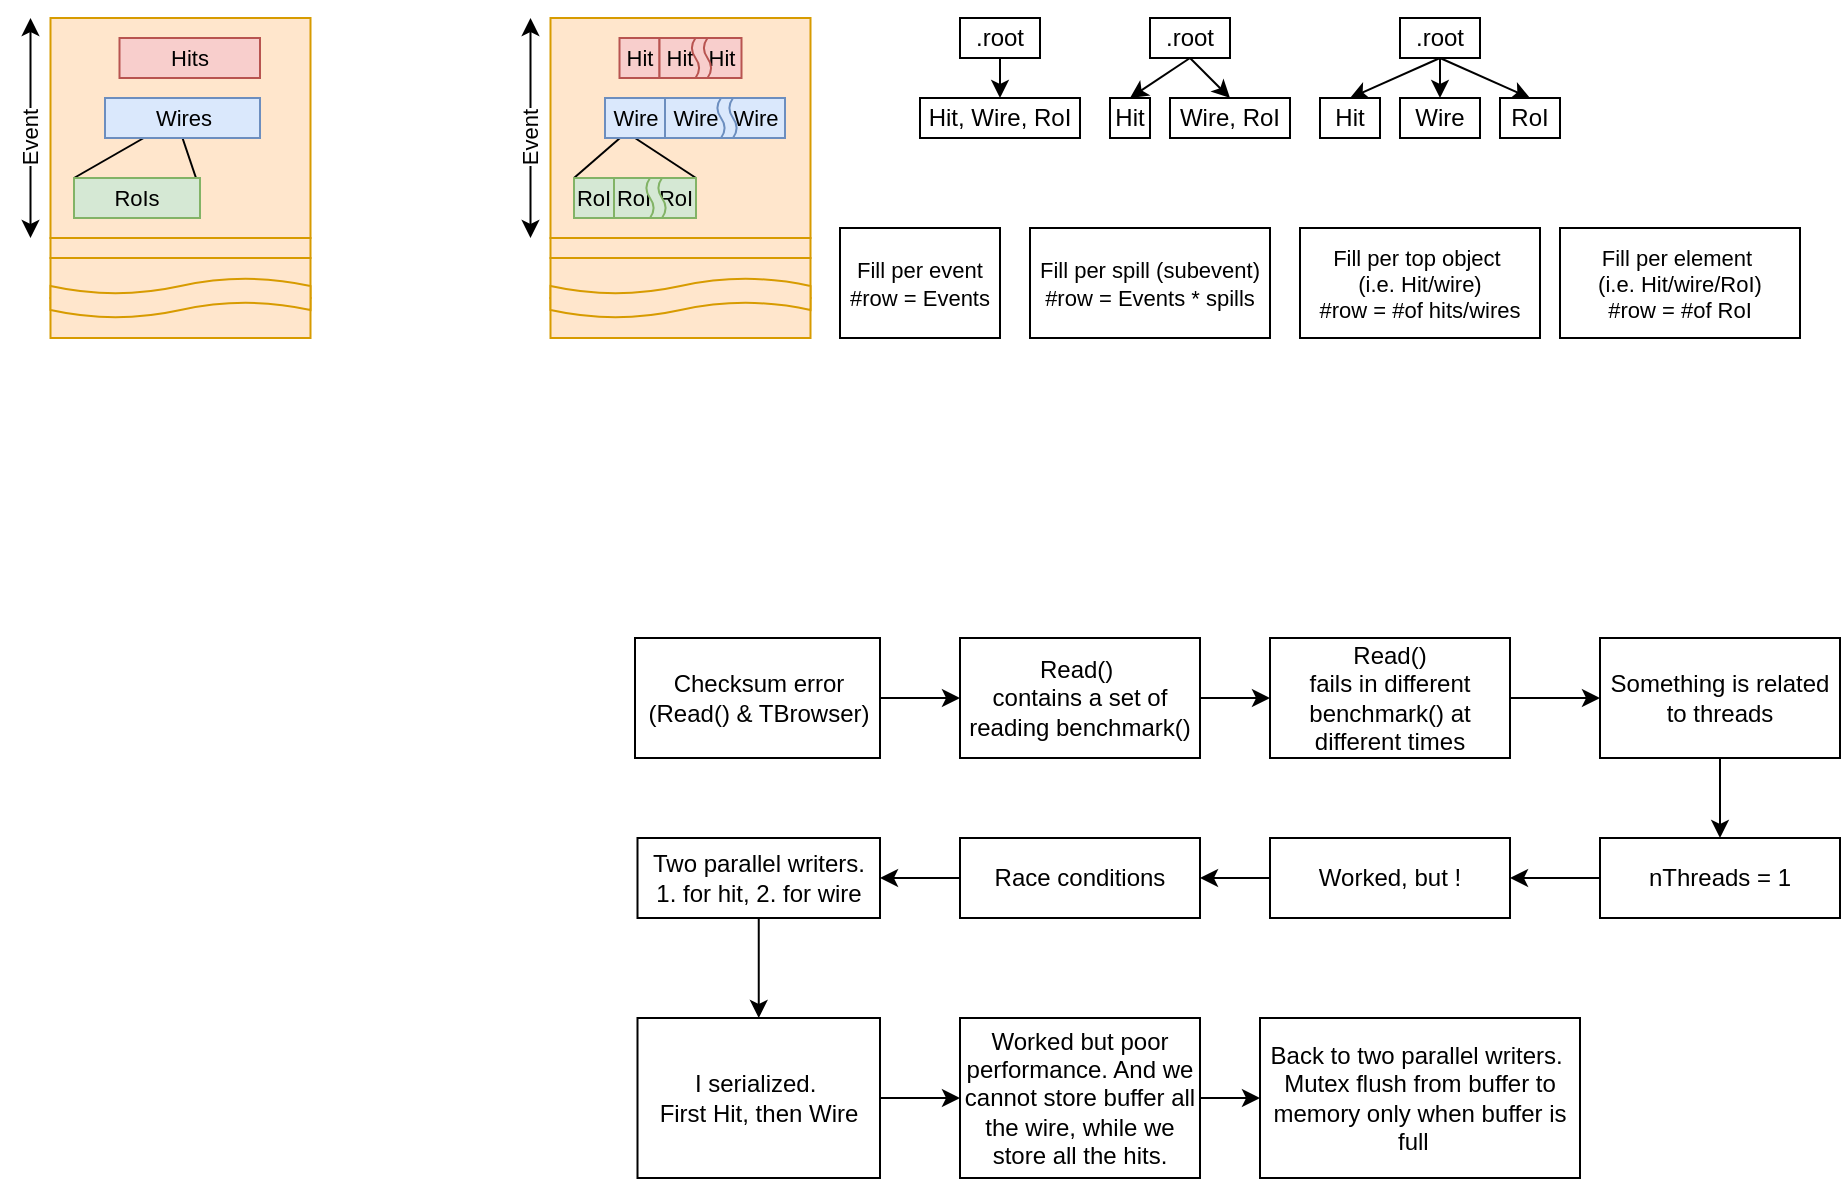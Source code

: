 <mxfile version="28.0.7">
  <diagram name="Page-1" id="xkNe2h_N8L9seh0C76Gd">
    <mxGraphModel dx="1971" dy="753" grid="1" gridSize="10" guides="1" tooltips="1" connect="1" arrows="1" fold="1" page="1" pageScale="1" pageWidth="850" pageHeight="1100" math="0" shadow="0">
      <root>
        <mxCell id="0" />
        <mxCell id="1" parent="0" />
        <mxCell id="oCpw31I66OZ9NewX3ntB-3" style="edgeStyle=orthogonalEdgeStyle;rounded=0;orthogonalLoop=1;jettySize=auto;html=1;exitX=0.5;exitY=1;exitDx=0;exitDy=0;entryX=0.5;entryY=0;entryDx=0;entryDy=0;" parent="1" source="oCpw31I66OZ9NewX3ntB-1" target="oCpw31I66OZ9NewX3ntB-2" edge="1">
          <mxGeometry relative="1" as="geometry" />
        </mxCell>
        <mxCell id="oCpw31I66OZ9NewX3ntB-1" value=".root" style="rounded=0;whiteSpace=wrap;html=1;" parent="1" vertex="1">
          <mxGeometry x="330" y="290" width="40" height="20" as="geometry" />
        </mxCell>
        <mxCell id="oCpw31I66OZ9NewX3ntB-2" value="Hit, Wire, RoI" style="rounded=0;whiteSpace=wrap;html=1;" parent="1" vertex="1">
          <mxGeometry x="310" y="330" width="80" height="20" as="geometry" />
        </mxCell>
        <mxCell id="oCpw31I66OZ9NewX3ntB-4" style="rounded=0;orthogonalLoop=1;jettySize=auto;html=1;exitX=0.5;exitY=1;exitDx=0;exitDy=0;entryX=0.5;entryY=0;entryDx=0;entryDy=0;" parent="1" source="oCpw31I66OZ9NewX3ntB-5" target="oCpw31I66OZ9NewX3ntB-6" edge="1">
          <mxGeometry relative="1" as="geometry" />
        </mxCell>
        <mxCell id="oCpw31I66OZ9NewX3ntB-8" style="edgeStyle=none;shape=connector;rounded=0;orthogonalLoop=1;jettySize=auto;html=1;exitX=0.5;exitY=1;exitDx=0;exitDy=0;entryX=0.5;entryY=0;entryDx=0;entryDy=0;strokeColor=default;align=center;verticalAlign=middle;fontFamily=Helvetica;fontSize=11;fontColor=default;labelBackgroundColor=default;endArrow=classic;" parent="1" source="oCpw31I66OZ9NewX3ntB-5" target="oCpw31I66OZ9NewX3ntB-7" edge="1">
          <mxGeometry relative="1" as="geometry" />
        </mxCell>
        <mxCell id="oCpw31I66OZ9NewX3ntB-5" value=".root" style="rounded=0;whiteSpace=wrap;html=1;" parent="1" vertex="1">
          <mxGeometry x="425" y="290" width="40" height="20" as="geometry" />
        </mxCell>
        <mxCell id="oCpw31I66OZ9NewX3ntB-6" value="Hit" style="rounded=0;whiteSpace=wrap;html=1;" parent="1" vertex="1">
          <mxGeometry x="405" y="330" width="20" height="20" as="geometry" />
        </mxCell>
        <mxCell id="oCpw31I66OZ9NewX3ntB-7" value="Wire, RoI" style="rounded=0;whiteSpace=wrap;html=1;" parent="1" vertex="1">
          <mxGeometry x="435" y="330" width="60" height="20" as="geometry" />
        </mxCell>
        <mxCell id="oCpw31I66OZ9NewX3ntB-9" style="rounded=0;orthogonalLoop=1;jettySize=auto;html=1;exitX=0.5;exitY=1;exitDx=0;exitDy=0;entryX=0.5;entryY=0;entryDx=0;entryDy=0;" parent="1" source="oCpw31I66OZ9NewX3ntB-11" target="oCpw31I66OZ9NewX3ntB-12" edge="1">
          <mxGeometry relative="1" as="geometry" />
        </mxCell>
        <mxCell id="oCpw31I66OZ9NewX3ntB-10" style="edgeStyle=none;shape=connector;rounded=0;orthogonalLoop=1;jettySize=auto;html=1;exitX=0.5;exitY=1;exitDx=0;exitDy=0;entryX=0.5;entryY=0;entryDx=0;entryDy=0;strokeColor=default;align=center;verticalAlign=middle;fontFamily=Helvetica;fontSize=11;fontColor=default;labelBackgroundColor=default;endArrow=classic;" parent="1" source="oCpw31I66OZ9NewX3ntB-11" target="oCpw31I66OZ9NewX3ntB-13" edge="1">
          <mxGeometry relative="1" as="geometry" />
        </mxCell>
        <mxCell id="oCpw31I66OZ9NewX3ntB-15" style="edgeStyle=none;shape=connector;rounded=0;orthogonalLoop=1;jettySize=auto;html=1;exitX=0.5;exitY=1;exitDx=0;exitDy=0;entryX=0.5;entryY=0;entryDx=0;entryDy=0;strokeColor=default;align=center;verticalAlign=middle;fontFamily=Helvetica;fontSize=11;fontColor=default;labelBackgroundColor=default;endArrow=classic;" parent="1" source="oCpw31I66OZ9NewX3ntB-11" target="oCpw31I66OZ9NewX3ntB-14" edge="1">
          <mxGeometry relative="1" as="geometry" />
        </mxCell>
        <mxCell id="oCpw31I66OZ9NewX3ntB-11" value=".root" style="rounded=0;whiteSpace=wrap;html=1;" parent="1" vertex="1">
          <mxGeometry x="550" y="290" width="40" height="20" as="geometry" />
        </mxCell>
        <mxCell id="oCpw31I66OZ9NewX3ntB-12" value="Hit" style="rounded=0;whiteSpace=wrap;html=1;" parent="1" vertex="1">
          <mxGeometry x="510" y="330" width="30" height="20" as="geometry" />
        </mxCell>
        <mxCell id="oCpw31I66OZ9NewX3ntB-13" value="Wire" style="rounded=0;whiteSpace=wrap;html=1;" parent="1" vertex="1">
          <mxGeometry x="550" y="330" width="40" height="20" as="geometry" />
        </mxCell>
        <mxCell id="oCpw31I66OZ9NewX3ntB-14" value="RoI" style="rounded=0;whiteSpace=wrap;html=1;" parent="1" vertex="1">
          <mxGeometry x="600" y="330" width="30" height="20" as="geometry" />
        </mxCell>
        <mxCell id="oCpw31I66OZ9NewX3ntB-16" value="" style="rounded=0;whiteSpace=wrap;html=1;fontFamily=Helvetica;fontSize=11;labelBackgroundColor=default;fillColor=#ffe6cc;strokeColor=#d79b00;" parent="1" vertex="1">
          <mxGeometry x="125.25" y="290" width="130" height="110" as="geometry" />
        </mxCell>
        <mxCell id="oCpw31I66OZ9NewX3ntB-17" value="Hit" style="rounded=0;whiteSpace=wrap;html=1;fontFamily=Helvetica;fontSize=11;labelBackgroundColor=none;fillColor=#f8cecc;strokeColor=#b85450;" parent="1" vertex="1">
          <mxGeometry x="159.75" y="300" width="20" height="20" as="geometry" />
        </mxCell>
        <mxCell id="oCpw31I66OZ9NewX3ntB-19" value="Hit" style="rounded=0;whiteSpace=wrap;html=1;fontFamily=Helvetica;fontSize=11;labelBackgroundColor=none;fillColor=#f8cecc;strokeColor=#b85450;" parent="1" vertex="1">
          <mxGeometry x="179.75" y="300" width="20" height="20" as="geometry" />
        </mxCell>
        <mxCell id="oCpw31I66OZ9NewX3ntB-20" value="Hit" style="rounded=0;whiteSpace=wrap;html=1;fontFamily=Helvetica;fontSize=11;labelBackgroundColor=none;fillColor=#f8cecc;strokeColor=#b85450;" parent="1" vertex="1">
          <mxGeometry x="200.75" y="300" width="20" height="20" as="geometry" />
        </mxCell>
        <mxCell id="oCpw31I66OZ9NewX3ntB-21" value="" style="shape=tape;whiteSpace=wrap;html=1;fontFamily=Helvetica;fontSize=11;labelBackgroundColor=default;rotation=-90;fillColor=#f8cecc;strokeColor=#b85450;" parent="1" vertex="1">
          <mxGeometry x="190.75" y="305" width="20" height="10" as="geometry" />
        </mxCell>
        <mxCell id="oCpw31I66OZ9NewX3ntB-32" style="edgeStyle=none;shape=connector;rounded=0;orthogonalLoop=1;jettySize=auto;html=1;exitX=0.25;exitY=1;exitDx=0;exitDy=0;entryX=0;entryY=0;entryDx=0;entryDy=0;strokeColor=default;align=center;verticalAlign=middle;fontFamily=Helvetica;fontSize=11;fontColor=default;labelBackgroundColor=default;endArrow=none;endFill=0;" parent="1" source="oCpw31I66OZ9NewX3ntB-22" target="oCpw31I66OZ9NewX3ntB-27" edge="1">
          <mxGeometry relative="1" as="geometry" />
        </mxCell>
        <mxCell id="oCpw31I66OZ9NewX3ntB-33" style="edgeStyle=none;shape=connector;rounded=0;orthogonalLoop=1;jettySize=auto;html=1;exitX=0.5;exitY=1;exitDx=0;exitDy=0;entryX=1;entryY=0;entryDx=0;entryDy=0;strokeColor=default;align=center;verticalAlign=middle;fontFamily=Helvetica;fontSize=11;fontColor=default;labelBackgroundColor=default;endArrow=none;endFill=0;" parent="1" source="oCpw31I66OZ9NewX3ntB-22" target="oCpw31I66OZ9NewX3ntB-29" edge="1">
          <mxGeometry relative="1" as="geometry" />
        </mxCell>
        <mxCell id="oCpw31I66OZ9NewX3ntB-22" value="Wire" style="rounded=0;whiteSpace=wrap;html=1;fontFamily=Helvetica;fontSize=11;labelBackgroundColor=none;fillColor=#dae8fc;strokeColor=#6c8ebf;" parent="1" vertex="1">
          <mxGeometry x="152.5" y="330" width="30" height="20" as="geometry" />
        </mxCell>
        <mxCell id="oCpw31I66OZ9NewX3ntB-23" value="Wire" style="rounded=0;whiteSpace=wrap;html=1;fontFamily=Helvetica;fontSize=11;labelBackgroundColor=none;fillColor=#dae8fc;strokeColor=#6c8ebf;" parent="1" vertex="1">
          <mxGeometry x="182.5" y="330" width="30" height="20" as="geometry" />
        </mxCell>
        <mxCell id="oCpw31I66OZ9NewX3ntB-24" value="Wire" style="rounded=0;whiteSpace=wrap;html=1;fontFamily=Helvetica;fontSize=11;labelBackgroundColor=none;fillColor=#dae8fc;strokeColor=#6c8ebf;" parent="1" vertex="1">
          <mxGeometry x="212.5" y="330" width="30" height="20" as="geometry" />
        </mxCell>
        <mxCell id="oCpw31I66OZ9NewX3ntB-25" value="" style="shape=tape;whiteSpace=wrap;html=1;fontFamily=Helvetica;fontSize=11;labelBackgroundColor=default;rotation=-90;fillColor=#dae8fc;strokeColor=#6c8ebf;" parent="1" vertex="1">
          <mxGeometry x="203.5" y="335" width="20" height="10" as="geometry" />
        </mxCell>
        <mxCell id="oCpw31I66OZ9NewX3ntB-27" value="RoI" style="rounded=0;whiteSpace=wrap;html=1;fontFamily=Helvetica;fontSize=11;labelBackgroundColor=none;fillColor=#d5e8d4;strokeColor=#82b366;" parent="1" vertex="1">
          <mxGeometry x="137" y="370" width="20" height="20" as="geometry" />
        </mxCell>
        <mxCell id="oCpw31I66OZ9NewX3ntB-28" value="RoI" style="rounded=0;whiteSpace=wrap;html=1;fontFamily=Helvetica;fontSize=11;labelBackgroundColor=none;fillColor=#d5e8d4;strokeColor=#82b366;" parent="1" vertex="1">
          <mxGeometry x="157" y="370" width="20" height="20" as="geometry" />
        </mxCell>
        <mxCell id="oCpw31I66OZ9NewX3ntB-29" value="RoI" style="rounded=0;whiteSpace=wrap;html=1;fontFamily=Helvetica;fontSize=11;labelBackgroundColor=none;fillColor=#d5e8d4;strokeColor=#82b366;" parent="1" vertex="1">
          <mxGeometry x="178" y="370" width="20" height="20" as="geometry" />
        </mxCell>
        <mxCell id="oCpw31I66OZ9NewX3ntB-30" value="" style="shape=tape;whiteSpace=wrap;html=1;fontFamily=Helvetica;fontSize=11;labelBackgroundColor=default;rotation=-90;fillColor=#d5e8d4;strokeColor=#82b366;" parent="1" vertex="1">
          <mxGeometry x="168" y="375" width="20" height="10" as="geometry" />
        </mxCell>
        <mxCell id="oCpw31I66OZ9NewX3ntB-35" value="" style="rounded=0;whiteSpace=wrap;html=1;fontFamily=Helvetica;fontSize=11;labelBackgroundColor=default;fillColor=#ffe6cc;strokeColor=#d79b00;" parent="1" vertex="1">
          <mxGeometry x="125.25" y="410" width="130" height="20" as="geometry" />
        </mxCell>
        <mxCell id="oCpw31I66OZ9NewX3ntB-36" value="" style="rounded=0;whiteSpace=wrap;html=1;fontFamily=Helvetica;fontSize=11;labelBackgroundColor=default;fillColor=#ffe6cc;strokeColor=#d79b00;" parent="1" vertex="1">
          <mxGeometry x="125.25" y="430" width="130" height="20" as="geometry" />
        </mxCell>
        <mxCell id="oCpw31I66OZ9NewX3ntB-37" value="" style="shape=tape;whiteSpace=wrap;html=1;fontFamily=Helvetica;fontSize=11;labelBackgroundColor=default;fillColor=#ffe6cc;strokeColor=#d79b00;" parent="1" vertex="1">
          <mxGeometry x="125.25" y="420" width="130" height="20" as="geometry" />
        </mxCell>
        <mxCell id="oCpw31I66OZ9NewX3ntB-38" value="" style="rounded=0;whiteSpace=wrap;html=1;fontFamily=Helvetica;fontSize=11;labelBackgroundColor=default;fillColor=#ffe6cc;strokeColor=#d79b00;" parent="1" vertex="1">
          <mxGeometry x="125.25" y="400" width="130" height="10" as="geometry" />
        </mxCell>
        <mxCell id="oCpw31I66OZ9NewX3ntB-40" value="" style="endArrow=classic;startArrow=classic;html=1;rounded=0;strokeColor=default;align=center;verticalAlign=middle;fontFamily=Helvetica;fontSize=11;fontColor=default;labelBackgroundColor=default;" parent="1" edge="1">
          <mxGeometry width="50" height="50" relative="1" as="geometry">
            <mxPoint x="115.25" y="400" as="sourcePoint" />
            <mxPoint x="115.25" y="290" as="targetPoint" />
          </mxGeometry>
        </mxCell>
        <mxCell id="oCpw31I66OZ9NewX3ntB-34" value="Event" style="text;html=1;align=center;verticalAlign=middle;resizable=0;points=[];autosize=1;strokeColor=none;fillColor=none;fontFamily=Helvetica;fontSize=11;fontColor=default;labelBackgroundColor=default;rotation=-90;" parent="1" vertex="1">
          <mxGeometry x="90" y="335" width="50" height="30" as="geometry" />
        </mxCell>
        <mxCell id="oCpw31I66OZ9NewX3ntB-41" value="&lt;div&gt;Fill per event&lt;/div&gt;#row = Events" style="rounded=0;whiteSpace=wrap;html=1;fontFamily=Helvetica;fontSize=11;fontColor=default;labelBackgroundColor=default;" parent="1" vertex="1">
          <mxGeometry x="270" y="395" width="80" height="55" as="geometry" />
        </mxCell>
        <mxCell id="oCpw31I66OZ9NewX3ntB-42" value="&lt;div&gt;Fill per spill (subevent)&lt;/div&gt;#row = Events * spills" style="rounded=0;whiteSpace=wrap;html=1;fontFamily=Helvetica;fontSize=11;fontColor=default;labelBackgroundColor=default;" parent="1" vertex="1">
          <mxGeometry x="365" y="395" width="120" height="55" as="geometry" />
        </mxCell>
        <mxCell id="oCpw31I66OZ9NewX3ntB-43" value="&lt;div&gt;Fill per top object&amp;nbsp;&lt;/div&gt;&lt;div&gt;(i.e. Hit/wire)&lt;/div&gt;#row = #of hits/wires" style="rounded=0;whiteSpace=wrap;html=1;fontFamily=Helvetica;fontSize=11;fontColor=default;labelBackgroundColor=default;" parent="1" vertex="1">
          <mxGeometry x="500" y="395" width="120" height="55" as="geometry" />
        </mxCell>
        <mxCell id="oCpw31I66OZ9NewX3ntB-44" value="&lt;div&gt;Fill per element&amp;nbsp;&lt;/div&gt;&lt;div&gt;(i.e. Hit/wire/RoI)&lt;/div&gt;#row = #of RoI" style="rounded=0;whiteSpace=wrap;html=1;fontFamily=Helvetica;fontSize=11;fontColor=default;labelBackgroundColor=default;" parent="1" vertex="1">
          <mxGeometry x="630" y="395" width="120" height="55" as="geometry" />
        </mxCell>
        <mxCell id="oCpw31I66OZ9NewX3ntB-45" value="" style="rounded=0;whiteSpace=wrap;html=1;fontFamily=Helvetica;fontSize=11;labelBackgroundColor=default;fillColor=#ffe6cc;strokeColor=#d79b00;" parent="1" vertex="1">
          <mxGeometry x="-124.75" y="290" width="130" height="110" as="geometry" />
        </mxCell>
        <mxCell id="oCpw31I66OZ9NewX3ntB-46" value="Hits" style="rounded=0;whiteSpace=wrap;html=1;fontFamily=Helvetica;fontSize=11;labelBackgroundColor=none;fillColor=#f8cecc;strokeColor=#b85450;" parent="1" vertex="1">
          <mxGeometry x="-90.25" y="300" width="70.25" height="20" as="geometry" />
        </mxCell>
        <mxCell id="oCpw31I66OZ9NewX3ntB-50" style="edgeStyle=none;shape=connector;rounded=0;orthogonalLoop=1;jettySize=auto;html=1;exitX=0.25;exitY=1;exitDx=0;exitDy=0;entryX=0;entryY=0;entryDx=0;entryDy=0;strokeColor=default;align=center;verticalAlign=middle;fontFamily=Helvetica;fontSize=11;fontColor=default;labelBackgroundColor=default;endArrow=none;endFill=0;" parent="1" source="oCpw31I66OZ9NewX3ntB-52" target="oCpw31I66OZ9NewX3ntB-56" edge="1">
          <mxGeometry relative="1" as="geometry" />
        </mxCell>
        <mxCell id="oCpw31I66OZ9NewX3ntB-51" style="edgeStyle=none;shape=connector;rounded=0;orthogonalLoop=1;jettySize=auto;html=1;exitX=0.5;exitY=1;exitDx=0;exitDy=0;entryX=1;entryY=0;entryDx=0;entryDy=0;strokeColor=default;align=center;verticalAlign=middle;fontFamily=Helvetica;fontSize=11;fontColor=default;labelBackgroundColor=default;endArrow=none;endFill=0;" parent="1" source="oCpw31I66OZ9NewX3ntB-52" edge="1">
          <mxGeometry relative="1" as="geometry">
            <mxPoint x="-52" y="370" as="targetPoint" />
          </mxGeometry>
        </mxCell>
        <mxCell id="oCpw31I66OZ9NewX3ntB-52" value="Wires" style="rounded=0;whiteSpace=wrap;html=1;fontFamily=Helvetica;fontSize=11;labelBackgroundColor=none;fillColor=#dae8fc;strokeColor=#6c8ebf;" parent="1" vertex="1">
          <mxGeometry x="-97.5" y="330" width="77.5" height="20" as="geometry" />
        </mxCell>
        <mxCell id="oCpw31I66OZ9NewX3ntB-56" value="RoIs" style="rounded=0;whiteSpace=wrap;html=1;fontFamily=Helvetica;fontSize=11;labelBackgroundColor=none;fillColor=#d5e8d4;strokeColor=#82b366;" parent="1" vertex="1">
          <mxGeometry x="-113" y="370" width="63" height="20" as="geometry" />
        </mxCell>
        <mxCell id="oCpw31I66OZ9NewX3ntB-60" value="" style="rounded=0;whiteSpace=wrap;html=1;fontFamily=Helvetica;fontSize=11;labelBackgroundColor=default;fillColor=#ffe6cc;strokeColor=#d79b00;" parent="1" vertex="1">
          <mxGeometry x="-124.75" y="410" width="130" height="20" as="geometry" />
        </mxCell>
        <mxCell id="oCpw31I66OZ9NewX3ntB-61" value="" style="rounded=0;whiteSpace=wrap;html=1;fontFamily=Helvetica;fontSize=11;labelBackgroundColor=default;fillColor=#ffe6cc;strokeColor=#d79b00;" parent="1" vertex="1">
          <mxGeometry x="-124.75" y="430" width="130" height="20" as="geometry" />
        </mxCell>
        <mxCell id="oCpw31I66OZ9NewX3ntB-62" value="" style="shape=tape;whiteSpace=wrap;html=1;fontFamily=Helvetica;fontSize=11;labelBackgroundColor=default;fillColor=#ffe6cc;strokeColor=#d79b00;" parent="1" vertex="1">
          <mxGeometry x="-124.75" y="420" width="130" height="20" as="geometry" />
        </mxCell>
        <mxCell id="oCpw31I66OZ9NewX3ntB-63" value="" style="rounded=0;whiteSpace=wrap;html=1;fontFamily=Helvetica;fontSize=11;labelBackgroundColor=default;fillColor=#ffe6cc;strokeColor=#d79b00;" parent="1" vertex="1">
          <mxGeometry x="-124.75" y="400" width="130" height="10" as="geometry" />
        </mxCell>
        <mxCell id="oCpw31I66OZ9NewX3ntB-64" value="" style="endArrow=classic;startArrow=classic;html=1;rounded=0;strokeColor=default;align=center;verticalAlign=middle;fontFamily=Helvetica;fontSize=11;fontColor=default;labelBackgroundColor=default;" parent="1" edge="1">
          <mxGeometry width="50" height="50" relative="1" as="geometry">
            <mxPoint x="-134.75" y="400" as="sourcePoint" />
            <mxPoint x="-134.75" y="290" as="targetPoint" />
          </mxGeometry>
        </mxCell>
        <mxCell id="oCpw31I66OZ9NewX3ntB-65" value="Event" style="text;html=1;align=center;verticalAlign=middle;resizable=0;points=[];autosize=1;strokeColor=none;fillColor=none;fontFamily=Helvetica;fontSize=11;fontColor=default;labelBackgroundColor=default;rotation=-90;" parent="1" vertex="1">
          <mxGeometry x="-160" y="335" width="50" height="30" as="geometry" />
        </mxCell>
        <mxCell id="d74SWnW34iE915hbH8uA-26" style="edgeStyle=orthogonalEdgeStyle;rounded=0;orthogonalLoop=1;jettySize=auto;html=1;exitX=1;exitY=0.5;exitDx=0;exitDy=0;entryX=0;entryY=0.5;entryDx=0;entryDy=0;" edge="1" parent="1" source="d74SWnW34iE915hbH8uA-2" target="d74SWnW34iE915hbH8uA-3">
          <mxGeometry relative="1" as="geometry" />
        </mxCell>
        <mxCell id="d74SWnW34iE915hbH8uA-2" value="&lt;font&gt;Checksum error&lt;/font&gt;&lt;div&gt;&lt;font&gt;(Read() &amp;amp; TBrowser)&lt;/font&gt;&lt;/div&gt;" style="rounded=0;whiteSpace=wrap;html=1;" vertex="1" parent="1">
          <mxGeometry x="167.5" y="600" width="122.5" height="60" as="geometry" />
        </mxCell>
        <mxCell id="d74SWnW34iE915hbH8uA-27" style="edgeStyle=orthogonalEdgeStyle;rounded=0;orthogonalLoop=1;jettySize=auto;html=1;exitX=1;exitY=0.5;exitDx=0;exitDy=0;entryX=0;entryY=0.5;entryDx=0;entryDy=0;" edge="1" parent="1" source="d74SWnW34iE915hbH8uA-3" target="d74SWnW34iE915hbH8uA-4">
          <mxGeometry relative="1" as="geometry" />
        </mxCell>
        <mxCell id="d74SWnW34iE915hbH8uA-3" value="Read()&amp;nbsp;&lt;div&gt;contains a set of reading benchmark()&lt;/div&gt;" style="rounded=0;whiteSpace=wrap;html=1;" vertex="1" parent="1">
          <mxGeometry x="330" y="600" width="120" height="60" as="geometry" />
        </mxCell>
        <mxCell id="d74SWnW34iE915hbH8uA-17" style="edgeStyle=orthogonalEdgeStyle;rounded=0;orthogonalLoop=1;jettySize=auto;html=1;exitX=1;exitY=0.5;exitDx=0;exitDy=0;entryX=0;entryY=0.5;entryDx=0;entryDy=0;" edge="1" parent="1" source="d74SWnW34iE915hbH8uA-4" target="d74SWnW34iE915hbH8uA-5">
          <mxGeometry relative="1" as="geometry">
            <mxPoint x="640" y="630.529" as="targetPoint" />
          </mxGeometry>
        </mxCell>
        <mxCell id="d74SWnW34iE915hbH8uA-4" value="Read()&lt;div&gt;fails in different benchmark() at different times&lt;/div&gt;" style="rounded=0;whiteSpace=wrap;html=1;" vertex="1" parent="1">
          <mxGeometry x="485" y="600" width="120" height="60" as="geometry" />
        </mxCell>
        <mxCell id="d74SWnW34iE915hbH8uA-29" style="edgeStyle=orthogonalEdgeStyle;rounded=0;orthogonalLoop=1;jettySize=auto;html=1;exitX=0.5;exitY=1;exitDx=0;exitDy=0;entryX=0.5;entryY=0;entryDx=0;entryDy=0;" edge="1" parent="1" source="d74SWnW34iE915hbH8uA-5" target="d74SWnW34iE915hbH8uA-6">
          <mxGeometry relative="1" as="geometry" />
        </mxCell>
        <mxCell id="d74SWnW34iE915hbH8uA-5" value="Something is related to threads" style="rounded=0;whiteSpace=wrap;html=1;" vertex="1" parent="1">
          <mxGeometry x="650" y="600" width="120" height="60" as="geometry" />
        </mxCell>
        <mxCell id="d74SWnW34iE915hbH8uA-19" style="edgeStyle=orthogonalEdgeStyle;rounded=0;orthogonalLoop=1;jettySize=auto;html=1;exitX=0;exitY=0.5;exitDx=0;exitDy=0;entryX=1;entryY=0.5;entryDx=0;entryDy=0;" edge="1" parent="1" source="d74SWnW34iE915hbH8uA-6" target="d74SWnW34iE915hbH8uA-7">
          <mxGeometry relative="1" as="geometry" />
        </mxCell>
        <mxCell id="d74SWnW34iE915hbH8uA-6" value="nThreads = 1" style="rounded=0;whiteSpace=wrap;html=1;" vertex="1" parent="1">
          <mxGeometry x="650" y="700" width="120" height="40" as="geometry" />
        </mxCell>
        <mxCell id="d74SWnW34iE915hbH8uA-20" style="edgeStyle=orthogonalEdgeStyle;rounded=0;orthogonalLoop=1;jettySize=auto;html=1;exitX=0;exitY=0.5;exitDx=0;exitDy=0;entryX=1;entryY=0.5;entryDx=0;entryDy=0;" edge="1" parent="1" source="d74SWnW34iE915hbH8uA-7" target="d74SWnW34iE915hbH8uA-8">
          <mxGeometry relative="1" as="geometry" />
        </mxCell>
        <mxCell id="d74SWnW34iE915hbH8uA-7" value="Worked, but !" style="rounded=0;whiteSpace=wrap;html=1;" vertex="1" parent="1">
          <mxGeometry x="485" y="700" width="120" height="40" as="geometry" />
        </mxCell>
        <mxCell id="d74SWnW34iE915hbH8uA-30" style="edgeStyle=orthogonalEdgeStyle;rounded=0;orthogonalLoop=1;jettySize=auto;html=1;exitX=0;exitY=0.5;exitDx=0;exitDy=0;entryX=1;entryY=0.5;entryDx=0;entryDy=0;" edge="1" parent="1" source="d74SWnW34iE915hbH8uA-8" target="d74SWnW34iE915hbH8uA-9">
          <mxGeometry relative="1" as="geometry" />
        </mxCell>
        <mxCell id="d74SWnW34iE915hbH8uA-8" value="Race conditions" style="rounded=0;whiteSpace=wrap;html=1;" vertex="1" parent="1">
          <mxGeometry x="330" y="700" width="120" height="40" as="geometry" />
        </mxCell>
        <mxCell id="d74SWnW34iE915hbH8uA-22" style="edgeStyle=orthogonalEdgeStyle;rounded=0;orthogonalLoop=1;jettySize=auto;html=1;exitX=0.5;exitY=1;exitDx=0;exitDy=0;entryX=0.5;entryY=0;entryDx=0;entryDy=0;" edge="1" parent="1" source="d74SWnW34iE915hbH8uA-9" target="d74SWnW34iE915hbH8uA-10">
          <mxGeometry relative="1" as="geometry" />
        </mxCell>
        <mxCell id="d74SWnW34iE915hbH8uA-9" value="Two parallel writers.&lt;div&gt;1. for hit, 2. for wire&lt;/div&gt;" style="rounded=0;whiteSpace=wrap;html=1;" vertex="1" parent="1">
          <mxGeometry x="168.75" y="700" width="121.25" height="40" as="geometry" />
        </mxCell>
        <mxCell id="d74SWnW34iE915hbH8uA-31" style="edgeStyle=orthogonalEdgeStyle;rounded=0;orthogonalLoop=1;jettySize=auto;html=1;exitX=1;exitY=0.5;exitDx=0;exitDy=0;entryX=0;entryY=0.5;entryDx=0;entryDy=0;" edge="1" parent="1" source="d74SWnW34iE915hbH8uA-10" target="d74SWnW34iE915hbH8uA-11">
          <mxGeometry relative="1" as="geometry" />
        </mxCell>
        <mxCell id="d74SWnW34iE915hbH8uA-10" value="I serialized.&amp;nbsp;&lt;div&gt;First Hit, then Wire&lt;/div&gt;" style="rounded=0;whiteSpace=wrap;html=1;" vertex="1" parent="1">
          <mxGeometry x="168.75" y="790" width="121.25" height="80" as="geometry" />
        </mxCell>
        <mxCell id="d74SWnW34iE915hbH8uA-32" style="edgeStyle=orthogonalEdgeStyle;rounded=0;orthogonalLoop=1;jettySize=auto;html=1;exitX=1;exitY=0.5;exitDx=0;exitDy=0;entryX=0;entryY=0.5;entryDx=0;entryDy=0;" edge="1" parent="1" source="d74SWnW34iE915hbH8uA-11" target="d74SWnW34iE915hbH8uA-12">
          <mxGeometry relative="1" as="geometry" />
        </mxCell>
        <mxCell id="d74SWnW34iE915hbH8uA-11" value="Worked but poor performance. And we cannot store buffer all the wire, while we store all the hits." style="rounded=0;whiteSpace=wrap;html=1;" vertex="1" parent="1">
          <mxGeometry x="330" y="790" width="120" height="80" as="geometry" />
        </mxCell>
        <mxCell id="d74SWnW34iE915hbH8uA-12" value="Back to two parallel writers.&amp;nbsp;&lt;div&gt;Mutex flush from buffer to memory only when buffer is full &amp;nbsp;&lt;/div&gt;" style="rounded=0;whiteSpace=wrap;html=1;" vertex="1" parent="1">
          <mxGeometry x="480" y="790" width="160" height="80" as="geometry" />
        </mxCell>
        <mxCell id="d74SWnW34iE915hbH8uA-33" style="edgeStyle=orthogonalEdgeStyle;rounded=0;orthogonalLoop=1;jettySize=auto;html=1;exitX=0.5;exitY=1;exitDx=0;exitDy=0;" edge="1" parent="1" source="d74SWnW34iE915hbH8uA-12" target="d74SWnW34iE915hbH8uA-12">
          <mxGeometry relative="1" as="geometry" />
        </mxCell>
      </root>
    </mxGraphModel>
  </diagram>
</mxfile>
